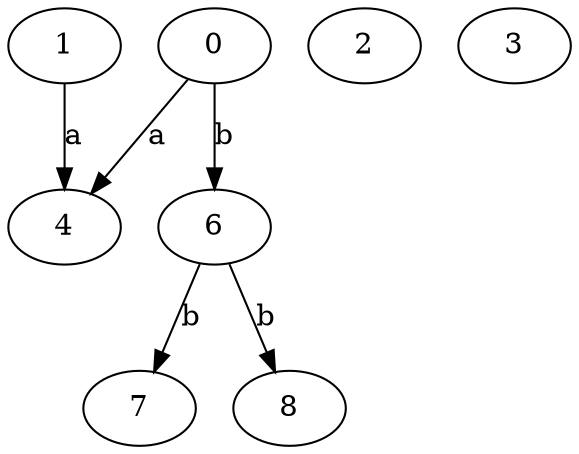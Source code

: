 strict digraph  {
1;
0;
2;
3;
4;
6;
7;
8;
1 -> 4  [label=a];
0 -> 4  [label=a];
0 -> 6  [label=b];
6 -> 7  [label=b];
6 -> 8  [label=b];
}
